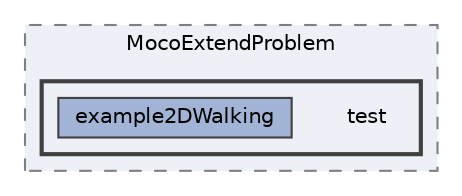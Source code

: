 digraph "C:/dev/MocoExtendProblem/test"
{
 // LATEX_PDF_SIZE
  bgcolor="transparent";
  edge [fontname=Helvetica,fontsize=10,labelfontname=Helvetica,labelfontsize=10];
  node [fontname=Helvetica,fontsize=10,shape=box,height=0.2,width=0.4];
  compound=true
  subgraph clusterdir_6935af7bd11e2863a718cd2f4e54513d {
    graph [ bgcolor="#edf0f7", pencolor="grey50", label="MocoExtendProblem", fontname=Helvetica,fontsize=10 style="filled,dashed", URL="dir_6935af7bd11e2863a718cd2f4e54513d.html",tooltip=""]
  subgraph clusterdir_a1a47481855729183c52624521dc5dc7 {
    graph [ bgcolor="#edf0f7", pencolor="grey25", label="", fontname=Helvetica,fontsize=10 style="filled,bold", URL="dir_a1a47481855729183c52624521dc5dc7.html",tooltip=""]
    dir_a1a47481855729183c52624521dc5dc7 [shape=plaintext, label="test"];
  dir_b84f6d9e482740d85e5f0521e0f0c93d [label="example2DWalking", fillcolor="#a2b4d6", color="grey25", style="filled", URL="dir_b84f6d9e482740d85e5f0521e0f0c93d.html",tooltip=""];
  }
  }
}
